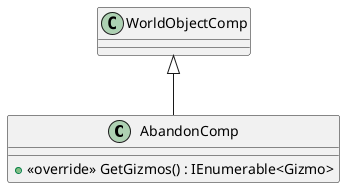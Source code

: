 @startuml
class AbandonComp {
    + <<override>> GetGizmos() : IEnumerable<Gizmo>
}
WorldObjectComp <|-- AbandonComp
@enduml

